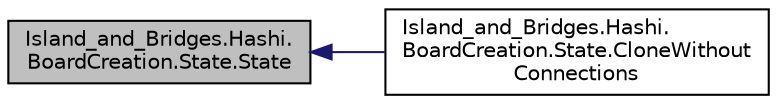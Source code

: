digraph "Island_and_Bridges.Hashi.BoardCreation.State.State"
{
  edge [fontname="Helvetica",fontsize="10",labelfontname="Helvetica",labelfontsize="10"];
  node [fontname="Helvetica",fontsize="10",shape=record];
  rankdir="LR";
  Node1 [label="Island_and_Bridges.Hashi.\lBoardCreation.State.State",height=0.2,width=0.4,color="black", fillcolor="grey75", style="filled", fontcolor="black"];
  Node1 -> Node2 [dir="back",color="midnightblue",fontsize="10",style="solid",fontname="Helvetica"];
  Node2 [label="Island_and_Bridges.Hashi.\lBoardCreation.State.CloneWithout\lConnections",height=0.2,width=0.4,color="black", fillcolor="white", style="filled",URL="$class_island__and___bridges_1_1_hashi_1_1_board_creation_1_1_state.html#aa2351260cc2f36ae8a54bc45540c0a49"];
}

